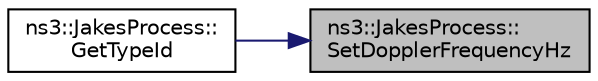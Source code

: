 digraph "ns3::JakesProcess::SetDopplerFrequencyHz"
{
 // LATEX_PDF_SIZE
  edge [fontname="Helvetica",fontsize="10",labelfontname="Helvetica",labelfontsize="10"];
  node [fontname="Helvetica",fontsize="10",shape=record];
  rankdir="RL";
  Node1 [label="ns3::JakesProcess::\lSetDopplerFrequencyHz",height=0.2,width=0.4,color="black", fillcolor="grey75", style="filled", fontcolor="black",tooltip="Set the Doppler frequency."];
  Node1 -> Node2 [dir="back",color="midnightblue",fontsize="10",style="solid",fontname="Helvetica"];
  Node2 [label="ns3::JakesProcess::\lGetTypeId",height=0.2,width=0.4,color="black", fillcolor="white", style="filled",URL="$classns3_1_1_jakes_process.html#ad91f96bbc00fc188c9495f8098062b9f",tooltip="Get the type ID."];
}
